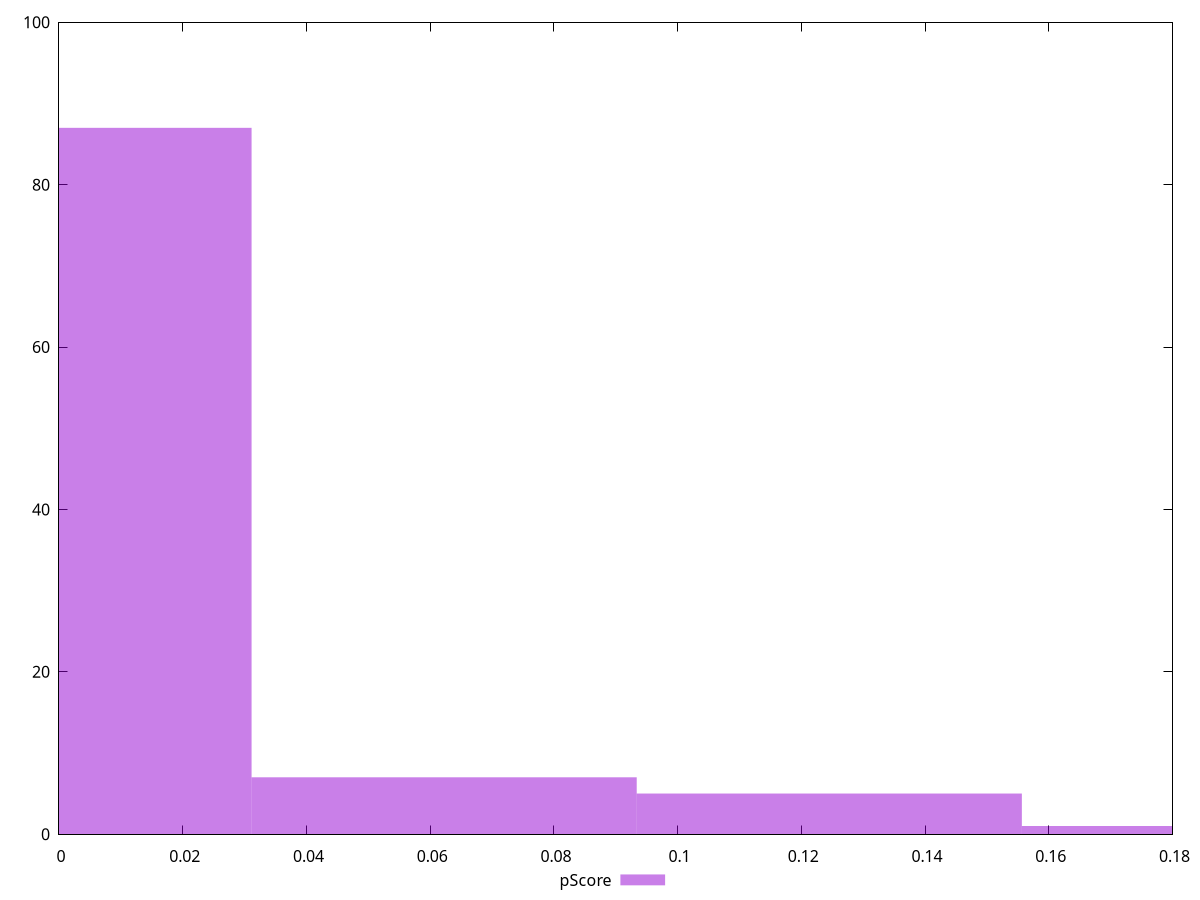 reset

$pScore <<EOF
0 87
0.06225905700151783 7
0.12451811400303565 5
0.1867771710045535 1
EOF

set key outside below
set boxwidth 0.06225905700151783
set xrange [0:0.18]
set yrange [0:100]
set trange [0:100]
set style fill transparent solid 0.5 noborder
set terminal svg size 640, 490 enhanced background rgb 'white'
set output "report_00013_2021-02-09T12-04-24.940Z/uses-text-compression/samples/pages/pScore/histogram.svg"

plot $pScore title "pScore" with boxes

reset
